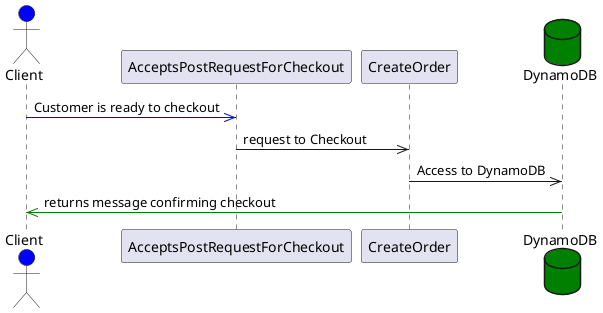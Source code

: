 @startuml
actor Client #blue
participant "AcceptsPostRequestForCheckout"
participant "CreateOrder"
database DynamoDB #green

Client -[#blue]>> "AcceptsPostRequestForCheckout" : Customer is ready to checkout

"AcceptsPostRequestForCheckout" ->> "CreateOrder"  : request to Checkout

"CreateOrder" ->> "DynamoDB" : Access to DynamoDB

DynamoDB -[#green]>> Client : returns message confirming checkout
@enduml